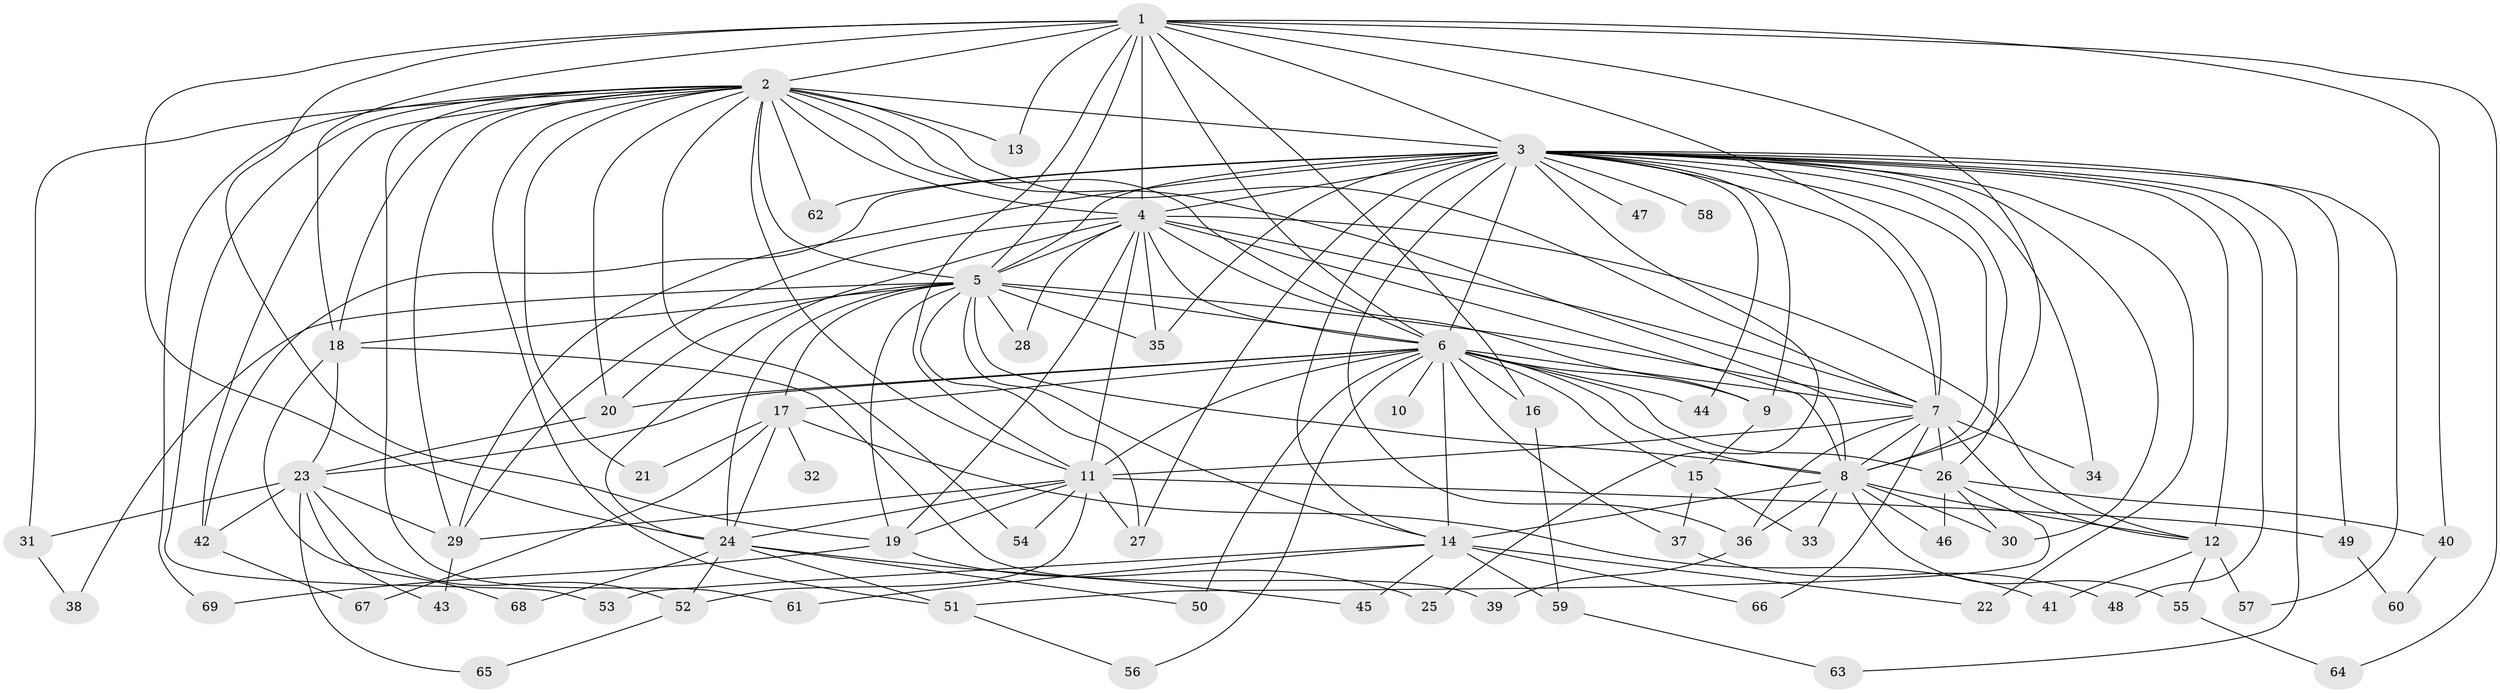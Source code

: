 // original degree distribution, {18: 0.021897810218978103, 29: 0.014598540145985401, 40: 0.0072992700729927005, 19: 0.0072992700729927005, 32: 0.0072992700729927005, 25: 0.0072992700729927005, 16: 0.0072992700729927005, 2: 0.5766423357664233, 3: 0.1678832116788321, 4: 0.10948905109489052, 7: 0.0072992700729927005, 8: 0.021897810218978103, 5: 0.021897810218978103, 6: 0.014598540145985401, 9: 0.0072992700729927005}
// Generated by graph-tools (version 1.1) at 2025/49/03/04/25 22:49:41]
// undirected, 69 vertices, 173 edges
graph export_dot {
  node [color=gray90,style=filled];
  1;
  2;
  3;
  4;
  5;
  6;
  7;
  8;
  9;
  10;
  11;
  12;
  13;
  14;
  15;
  16;
  17;
  18;
  19;
  20;
  21;
  22;
  23;
  24;
  25;
  26;
  27;
  28;
  29;
  30;
  31;
  32;
  33;
  34;
  35;
  36;
  37;
  38;
  39;
  40;
  41;
  42;
  43;
  44;
  45;
  46;
  47;
  48;
  49;
  50;
  51;
  52;
  53;
  54;
  55;
  56;
  57;
  58;
  59;
  60;
  61;
  62;
  63;
  64;
  65;
  66;
  67;
  68;
  69;
  1 -- 2 [weight=1.0];
  1 -- 3 [weight=2.0];
  1 -- 4 [weight=1.0];
  1 -- 5 [weight=3.0];
  1 -- 6 [weight=2.0];
  1 -- 7 [weight=1.0];
  1 -- 8 [weight=1.0];
  1 -- 11 [weight=1.0];
  1 -- 13 [weight=1.0];
  1 -- 16 [weight=1.0];
  1 -- 18 [weight=1.0];
  1 -- 19 [weight=1.0];
  1 -- 24 [weight=1.0];
  1 -- 40 [weight=1.0];
  1 -- 64 [weight=1.0];
  2 -- 3 [weight=6.0];
  2 -- 4 [weight=1.0];
  2 -- 5 [weight=3.0];
  2 -- 6 [weight=2.0];
  2 -- 7 [weight=1.0];
  2 -- 8 [weight=1.0];
  2 -- 11 [weight=1.0];
  2 -- 13 [weight=1.0];
  2 -- 18 [weight=1.0];
  2 -- 20 [weight=1.0];
  2 -- 21 [weight=1.0];
  2 -- 29 [weight=1.0];
  2 -- 31 [weight=1.0];
  2 -- 42 [weight=1.0];
  2 -- 51 [weight=1.0];
  2 -- 53 [weight=1.0];
  2 -- 54 [weight=1.0];
  2 -- 61 [weight=1.0];
  2 -- 62 [weight=1.0];
  2 -- 69 [weight=1.0];
  3 -- 4 [weight=4.0];
  3 -- 5 [weight=6.0];
  3 -- 6 [weight=6.0];
  3 -- 7 [weight=3.0];
  3 -- 8 [weight=2.0];
  3 -- 9 [weight=1.0];
  3 -- 12 [weight=1.0];
  3 -- 14 [weight=1.0];
  3 -- 22 [weight=3.0];
  3 -- 25 [weight=1.0];
  3 -- 26 [weight=2.0];
  3 -- 27 [weight=1.0];
  3 -- 29 [weight=2.0];
  3 -- 30 [weight=2.0];
  3 -- 34 [weight=1.0];
  3 -- 35 [weight=1.0];
  3 -- 36 [weight=1.0];
  3 -- 42 [weight=1.0];
  3 -- 44 [weight=1.0];
  3 -- 47 [weight=2.0];
  3 -- 48 [weight=1.0];
  3 -- 49 [weight=1.0];
  3 -- 57 [weight=1.0];
  3 -- 58 [weight=2.0];
  3 -- 62 [weight=1.0];
  3 -- 63 [weight=1.0];
  4 -- 5 [weight=3.0];
  4 -- 6 [weight=1.0];
  4 -- 7 [weight=2.0];
  4 -- 8 [weight=1.0];
  4 -- 9 [weight=1.0];
  4 -- 11 [weight=8.0];
  4 -- 12 [weight=1.0];
  4 -- 19 [weight=1.0];
  4 -- 24 [weight=1.0];
  4 -- 28 [weight=1.0];
  4 -- 29 [weight=1.0];
  4 -- 35 [weight=1.0];
  5 -- 6 [weight=3.0];
  5 -- 7 [weight=2.0];
  5 -- 8 [weight=2.0];
  5 -- 14 [weight=1.0];
  5 -- 17 [weight=1.0];
  5 -- 18 [weight=1.0];
  5 -- 19 [weight=2.0];
  5 -- 20 [weight=1.0];
  5 -- 24 [weight=7.0];
  5 -- 27 [weight=1.0];
  5 -- 28 [weight=2.0];
  5 -- 35 [weight=1.0];
  5 -- 38 [weight=1.0];
  6 -- 7 [weight=1.0];
  6 -- 8 [weight=1.0];
  6 -- 9 [weight=1.0];
  6 -- 10 [weight=1.0];
  6 -- 11 [weight=1.0];
  6 -- 14 [weight=2.0];
  6 -- 15 [weight=1.0];
  6 -- 16 [weight=1.0];
  6 -- 17 [weight=1.0];
  6 -- 20 [weight=1.0];
  6 -- 23 [weight=1.0];
  6 -- 26 [weight=2.0];
  6 -- 37 [weight=1.0];
  6 -- 44 [weight=1.0];
  6 -- 50 [weight=1.0];
  6 -- 56 [weight=1.0];
  7 -- 8 [weight=1.0];
  7 -- 11 [weight=1.0];
  7 -- 12 [weight=1.0];
  7 -- 26 [weight=2.0];
  7 -- 34 [weight=1.0];
  7 -- 36 [weight=1.0];
  7 -- 66 [weight=1.0];
  8 -- 12 [weight=1.0];
  8 -- 14 [weight=1.0];
  8 -- 30 [weight=1.0];
  8 -- 33 [weight=1.0];
  8 -- 36 [weight=1.0];
  8 -- 46 [weight=1.0];
  8 -- 55 [weight=1.0];
  9 -- 15 [weight=1.0];
  11 -- 19 [weight=1.0];
  11 -- 24 [weight=3.0];
  11 -- 27 [weight=1.0];
  11 -- 29 [weight=1.0];
  11 -- 49 [weight=1.0];
  11 -- 52 [weight=1.0];
  11 -- 54 [weight=1.0];
  12 -- 41 [weight=1.0];
  12 -- 55 [weight=1.0];
  12 -- 57 [weight=1.0];
  14 -- 22 [weight=1.0];
  14 -- 45 [weight=1.0];
  14 -- 53 [weight=1.0];
  14 -- 59 [weight=1.0];
  14 -- 61 [weight=1.0];
  14 -- 66 [weight=1.0];
  15 -- 33 [weight=1.0];
  15 -- 37 [weight=1.0];
  16 -- 59 [weight=1.0];
  17 -- 21 [weight=1.0];
  17 -- 24 [weight=1.0];
  17 -- 32 [weight=1.0];
  17 -- 41 [weight=1.0];
  17 -- 67 [weight=1.0];
  18 -- 23 [weight=1.0];
  18 -- 39 [weight=1.0];
  18 -- 68 [weight=1.0];
  19 -- 25 [weight=1.0];
  19 -- 69 [weight=1.0];
  20 -- 23 [weight=1.0];
  23 -- 29 [weight=1.0];
  23 -- 31 [weight=1.0];
  23 -- 42 [weight=1.0];
  23 -- 43 [weight=1.0];
  23 -- 52 [weight=1.0];
  23 -- 65 [weight=1.0];
  24 -- 45 [weight=1.0];
  24 -- 50 [weight=1.0];
  24 -- 51 [weight=1.0];
  24 -- 52 [weight=1.0];
  24 -- 68 [weight=1.0];
  26 -- 30 [weight=1.0];
  26 -- 40 [weight=1.0];
  26 -- 46 [weight=1.0];
  26 -- 51 [weight=1.0];
  29 -- 43 [weight=1.0];
  31 -- 38 [weight=1.0];
  36 -- 39 [weight=1.0];
  37 -- 48 [weight=1.0];
  40 -- 60 [weight=1.0];
  42 -- 67 [weight=1.0];
  49 -- 60 [weight=1.0];
  51 -- 56 [weight=1.0];
  52 -- 65 [weight=1.0];
  55 -- 64 [weight=1.0];
  59 -- 63 [weight=1.0];
}
